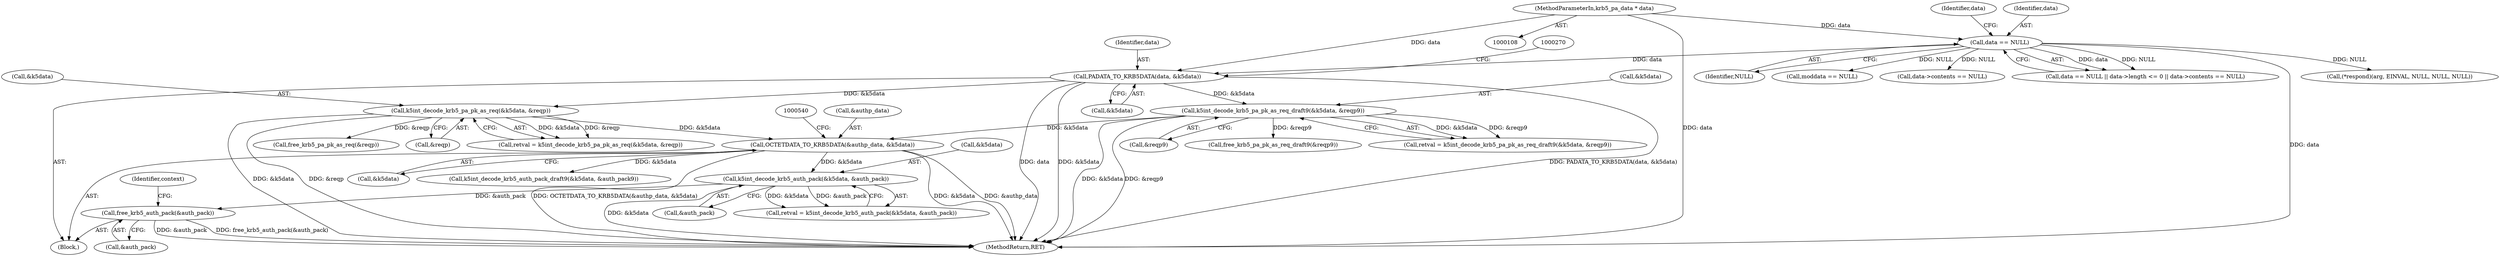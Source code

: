 digraph "0_krb5_e3b5a5e5267818c97750b266df50b6a3d4649604_1@API" {
"1000940" [label="(Call,free_krb5_auth_pack(&auth_pack))"];
"1000548" [label="(Call,k5int_decode_krb5_auth_pack(&k5data, &auth_pack))"];
"1000533" [label="(Call,OCTETDATA_TO_KRB5DATA(&authp_data, &k5data))"];
"1000363" [label="(Call,k5int_decode_krb5_pa_pk_as_req_draft9(&k5data, &reqp9))"];
"1000264" [label="(Call,PADATA_TO_KRB5DATA(data, &k5data))"];
"1000186" [label="(Call,data == NULL)"];
"1000113" [label="(MethodParameterIn,krb5_pa_data * data)"];
"1000280" [label="(Call,k5int_decode_krb5_pa_pk_as_req(&k5data, &reqp))"];
"1000551" [label="(Call,&auth_pack)"];
"1000187" [label="(Identifier,data)"];
"1000113" [label="(MethodParameterIn,krb5_pa_data * data)"];
"1000283" [label="(Call,&reqp)"];
"1000192" [label="(Identifier,data)"];
"1000922" [label="(Call,free_krb5_pa_pk_as_req_draft9(&reqp9))"];
"1000548" [label="(Call,k5int_decode_krb5_auth_pack(&k5data, &auth_pack))"];
"1000185" [label="(Call,data == NULL || data->length <= 0 || data->contents == NULL)"];
"1000209" [label="(Call,moddata == NULL)"];
"1000119" [label="(Block,)"];
"1000186" [label="(Call,data == NULL)"];
"1000278" [label="(Call,retval = k5int_decode_krb5_pa_pk_as_req(&k5data, &reqp))"];
"1000265" [label="(Identifier,data)"];
"1000912" [label="(Call,free_krb5_pa_pk_as_req(&reqp))"];
"1000549" [label="(Call,&k5data)"];
"1000953" [label="(MethodReturn,RET)"];
"1000364" [label="(Call,&k5data)"];
"1000941" [label="(Call,&auth_pack)"];
"1000944" [label="(Identifier,context)"];
"1000536" [label="(Call,&k5data)"];
"1000281" [label="(Call,&k5data)"];
"1000195" [label="(Call,data->contents == NULL)"];
"1000940" [label="(Call,free_krb5_auth_pack(&auth_pack))"];
"1000533" [label="(Call,OCTETDATA_TO_KRB5DATA(&authp_data, &k5data))"];
"1000188" [label="(Identifier,NULL)"];
"1000363" [label="(Call,k5int_decode_krb5_pa_pk_as_req_draft9(&k5data, &reqp9))"];
"1000800" [label="(Call,k5int_decode_krb5_auth_pack_draft9(&k5data, &auth_pack9))"];
"1000264" [label="(Call,PADATA_TO_KRB5DATA(data, &k5data))"];
"1000280" [label="(Call,k5int_decode_krb5_pa_pk_as_req(&k5data, &reqp))"];
"1000546" [label="(Call,retval = k5int_decode_krb5_auth_pack(&k5data, &auth_pack))"];
"1000361" [label="(Call,retval = k5int_decode_krb5_pa_pk_as_req_draft9(&k5data, &reqp9))"];
"1000366" [label="(Call,&reqp9)"];
"1000201" [label="(Call,(*respond)(arg, EINVAL, NULL, NULL, NULL))"];
"1000266" [label="(Call,&k5data)"];
"1000534" [label="(Call,&authp_data)"];
"1000940" -> "1000119"  [label="AST: "];
"1000940" -> "1000941"  [label="CFG: "];
"1000941" -> "1000940"  [label="AST: "];
"1000944" -> "1000940"  [label="CFG: "];
"1000940" -> "1000953"  [label="DDG: &auth_pack"];
"1000940" -> "1000953"  [label="DDG: free_krb5_auth_pack(&auth_pack)"];
"1000548" -> "1000940"  [label="DDG: &auth_pack"];
"1000548" -> "1000546"  [label="AST: "];
"1000548" -> "1000551"  [label="CFG: "];
"1000549" -> "1000548"  [label="AST: "];
"1000551" -> "1000548"  [label="AST: "];
"1000546" -> "1000548"  [label="CFG: "];
"1000548" -> "1000953"  [label="DDG: &k5data"];
"1000548" -> "1000546"  [label="DDG: &k5data"];
"1000548" -> "1000546"  [label="DDG: &auth_pack"];
"1000533" -> "1000548"  [label="DDG: &k5data"];
"1000533" -> "1000119"  [label="AST: "];
"1000533" -> "1000536"  [label="CFG: "];
"1000534" -> "1000533"  [label="AST: "];
"1000536" -> "1000533"  [label="AST: "];
"1000540" -> "1000533"  [label="CFG: "];
"1000533" -> "1000953"  [label="DDG: OCTETDATA_TO_KRB5DATA(&authp_data, &k5data)"];
"1000533" -> "1000953"  [label="DDG: &k5data"];
"1000533" -> "1000953"  [label="DDG: &authp_data"];
"1000363" -> "1000533"  [label="DDG: &k5data"];
"1000280" -> "1000533"  [label="DDG: &k5data"];
"1000533" -> "1000800"  [label="DDG: &k5data"];
"1000363" -> "1000361"  [label="AST: "];
"1000363" -> "1000366"  [label="CFG: "];
"1000364" -> "1000363"  [label="AST: "];
"1000366" -> "1000363"  [label="AST: "];
"1000361" -> "1000363"  [label="CFG: "];
"1000363" -> "1000953"  [label="DDG: &k5data"];
"1000363" -> "1000953"  [label="DDG: &reqp9"];
"1000363" -> "1000361"  [label="DDG: &k5data"];
"1000363" -> "1000361"  [label="DDG: &reqp9"];
"1000264" -> "1000363"  [label="DDG: &k5data"];
"1000363" -> "1000922"  [label="DDG: &reqp9"];
"1000264" -> "1000119"  [label="AST: "];
"1000264" -> "1000266"  [label="CFG: "];
"1000265" -> "1000264"  [label="AST: "];
"1000266" -> "1000264"  [label="AST: "];
"1000270" -> "1000264"  [label="CFG: "];
"1000264" -> "1000953"  [label="DDG: data"];
"1000264" -> "1000953"  [label="DDG: PADATA_TO_KRB5DATA(data, &k5data)"];
"1000264" -> "1000953"  [label="DDG: &k5data"];
"1000186" -> "1000264"  [label="DDG: data"];
"1000113" -> "1000264"  [label="DDG: data"];
"1000264" -> "1000280"  [label="DDG: &k5data"];
"1000186" -> "1000185"  [label="AST: "];
"1000186" -> "1000188"  [label="CFG: "];
"1000187" -> "1000186"  [label="AST: "];
"1000188" -> "1000186"  [label="AST: "];
"1000192" -> "1000186"  [label="CFG: "];
"1000185" -> "1000186"  [label="CFG: "];
"1000186" -> "1000953"  [label="DDG: data"];
"1000186" -> "1000185"  [label="DDG: data"];
"1000186" -> "1000185"  [label="DDG: NULL"];
"1000113" -> "1000186"  [label="DDG: data"];
"1000186" -> "1000195"  [label="DDG: NULL"];
"1000186" -> "1000201"  [label="DDG: NULL"];
"1000186" -> "1000209"  [label="DDG: NULL"];
"1000113" -> "1000108"  [label="AST: "];
"1000113" -> "1000953"  [label="DDG: data"];
"1000280" -> "1000278"  [label="AST: "];
"1000280" -> "1000283"  [label="CFG: "];
"1000281" -> "1000280"  [label="AST: "];
"1000283" -> "1000280"  [label="AST: "];
"1000278" -> "1000280"  [label="CFG: "];
"1000280" -> "1000953"  [label="DDG: &k5data"];
"1000280" -> "1000953"  [label="DDG: &reqp"];
"1000280" -> "1000278"  [label="DDG: &k5data"];
"1000280" -> "1000278"  [label="DDG: &reqp"];
"1000280" -> "1000912"  [label="DDG: &reqp"];
}

